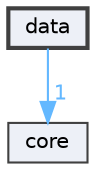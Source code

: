 digraph "data"
{
 // INTERACTIVE_SVG=YES
 // LATEX_PDF_SIZE
  bgcolor="transparent";
  edge [fontname=Helvetica,fontsize=10,labelfontname=Helvetica,labelfontsize=10];
  node [fontname=Helvetica,fontsize=10,shape=box,height=0.2,width=0.4];
  compound=true
  dir_472fafaf0f039b9e6b043966c1ef7dbf [label="data", fillcolor="#edf0f7", color="grey25", style="filled,bold", URL="dir_472fafaf0f039b9e6b043966c1ef7dbf.html",tooltip=""];
  dir_4270bfced15e0e73154b13468c7c9ad9 [label="core", fillcolor="#edf0f7", color="grey25", style="filled", URL="dir_4270bfced15e0e73154b13468c7c9ad9.html",tooltip=""];
  dir_472fafaf0f039b9e6b043966c1ef7dbf->dir_4270bfced15e0e73154b13468c7c9ad9 [headlabel="1", labeldistance=1.5 headhref="dir_000004_000003.html" href="dir_000004_000003.html" color="steelblue1" fontcolor="steelblue1"];
}

